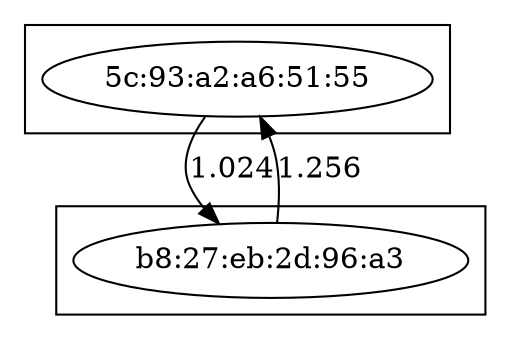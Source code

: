 digraph {
	subgraph "cluster_5c:93:a2:a6:51:55" {
		"5c:93:a2:a6:51:55"
	}
	"5c:93:a2:a6:51:55" -> "b8:27:eb:2d:96:a3" [label="1.024"]
	subgraph "cluster_b8:27:eb:2d:96:a3" {
		"b8:27:eb:2d:96:a3"
	}
	"b8:27:eb:2d:96:a3" -> "5c:93:a2:a6:51:55" [label="1.256"]
}